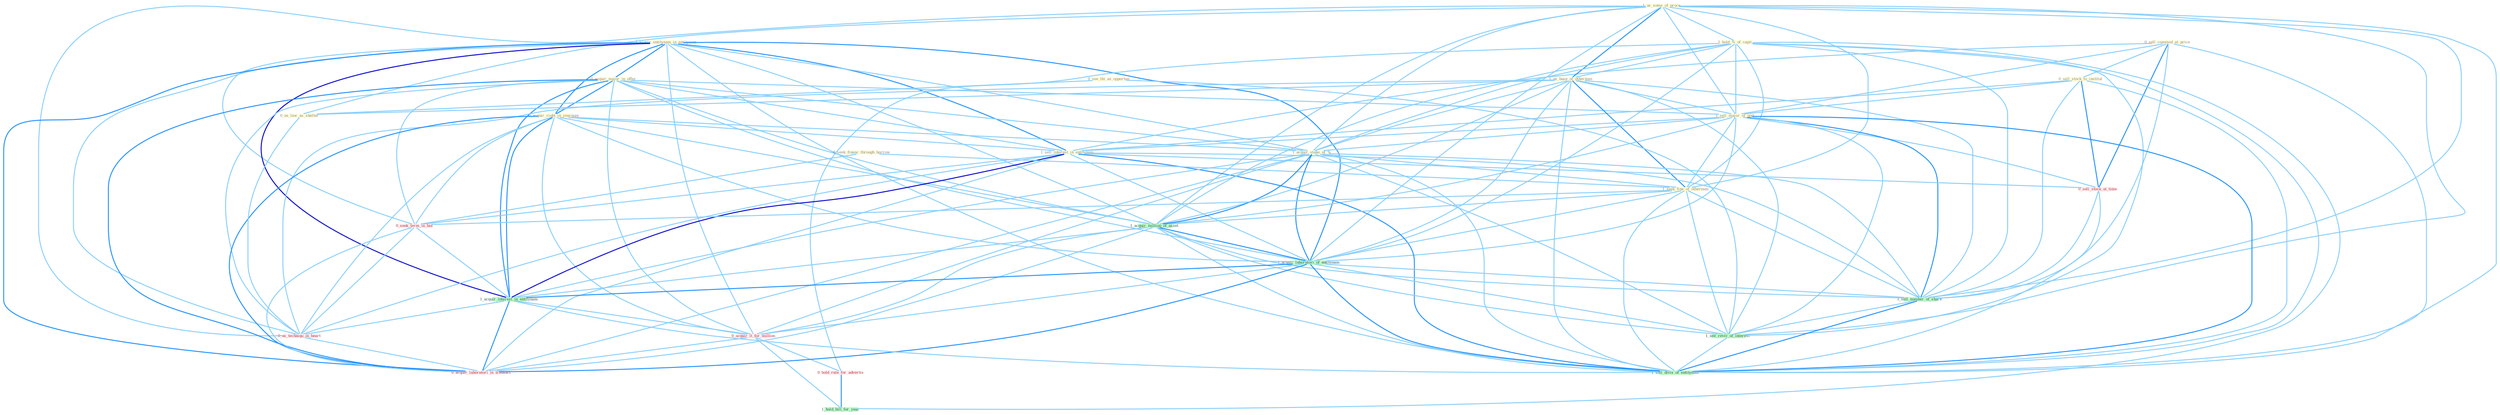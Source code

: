Graph G{ 
    node
    [shape=polygon,style=filled,width=.5,height=.06,color="#BDFCC9",fixedsize=true,fontsize=4,
    fontcolor="#2f4f4f"];
    {node
    [color="#ffffe0", fontcolor="#8b7d6b"] "0_sell_commod_at_price " "0_sell_stock_to_institut " "1_us_some_of_proce " "1_acquir_entitynam_in_entitynam " "0_acquir_major_in_offer " "1_hold_%_of_capit " "1_us_base_of_othernum " "1_sell_major_of_unit " "0_acquir_right_in_yearnum " "0_see_thi_as_opportun " "0_us_law_as_shelter " "1_sell_interest_in_entitynam " "0_seek_financ_through_borrow " "1_acquir_stake_of_% " "1_seek_fine_of_othernum "}
{node [color="#fff0f5", fontcolor="#b22222"] "0_seek_term_in_bid " "0_us_techniqu_in_heart " "0_acquir_it_for_million " "0_hold_rate_for_advertis " "0_acquir_laboratori_in_transact " "0_sell_stock_at_time "}
edge [color="#B0E2FF"];

	"0_sell_commod_at_price " -- "0_sell_stock_to_institut " [w="1", color="#87cefa" ];
	"0_sell_commod_at_price " -- "1_sell_major_of_unit " [w="1", color="#87cefa" ];
	"0_sell_commod_at_price " -- "1_sell_interest_in_entitynam " [w="1", color="#87cefa" ];
	"0_sell_commod_at_price " -- "0_sell_stock_at_time " [w="2", color="#1e90ff" , len=0.8];
	"0_sell_commod_at_price " -- "1_sell_number_of_share " [w="1", color="#87cefa" ];
	"0_sell_commod_at_price " -- "1_sell_divis_of_entitynam " [w="1", color="#87cefa" ];
	"0_sell_stock_to_institut " -- "1_sell_major_of_unit " [w="1", color="#87cefa" ];
	"0_sell_stock_to_institut " -- "1_sell_interest_in_entitynam " [w="1", color="#87cefa" ];
	"0_sell_stock_to_institut " -- "0_sell_stock_at_time " [w="2", color="#1e90ff" , len=0.8];
	"0_sell_stock_to_institut " -- "1_sell_number_of_share " [w="1", color="#87cefa" ];
	"0_sell_stock_to_institut " -- "1_sell_divis_of_entitynam " [w="1", color="#87cefa" ];
	"1_us_some_of_proce " -- "1_hold_%_of_capit " [w="1", color="#87cefa" ];
	"1_us_some_of_proce " -- "1_us_base_of_othernum " [w="2", color="#1e90ff" , len=0.8];
	"1_us_some_of_proce " -- "1_sell_major_of_unit " [w="1", color="#87cefa" ];
	"1_us_some_of_proce " -- "0_us_law_as_shelter " [w="1", color="#87cefa" ];
	"1_us_some_of_proce " -- "1_acquir_stake_of_% " [w="1", color="#87cefa" ];
	"1_us_some_of_proce " -- "1_seek_fine_of_othernum " [w="1", color="#87cefa" ];
	"1_us_some_of_proce " -- "1_acquir_million_of_asset " [w="1", color="#87cefa" ];
	"1_us_some_of_proce " -- "1_acquir_laboratori_of_entitynam " [w="1", color="#87cefa" ];
	"1_us_some_of_proce " -- "0_us_techniqu_in_heart " [w="1", color="#87cefa" ];
	"1_us_some_of_proce " -- "1_sell_number_of_share " [w="1", color="#87cefa" ];
	"1_us_some_of_proce " -- "1_see_reviv_of_interest " [w="1", color="#87cefa" ];
	"1_us_some_of_proce " -- "1_sell_divis_of_entitynam " [w="1", color="#87cefa" ];
	"1_acquir_entitynam_in_entitynam " -- "0_acquir_major_in_offer " [w="2", color="#1e90ff" , len=0.8];
	"1_acquir_entitynam_in_entitynam " -- "0_acquir_right_in_yearnum " [w="2", color="#1e90ff" , len=0.8];
	"1_acquir_entitynam_in_entitynam " -- "1_sell_interest_in_entitynam " [w="2", color="#1e90ff" , len=0.8];
	"1_acquir_entitynam_in_entitynam " -- "1_acquir_stake_of_% " [w="1", color="#87cefa" ];
	"1_acquir_entitynam_in_entitynam " -- "1_acquir_million_of_asset " [w="1", color="#87cefa" ];
	"1_acquir_entitynam_in_entitynam " -- "1_acquir_laboratori_of_entitynam " [w="2", color="#1e90ff" , len=0.8];
	"1_acquir_entitynam_in_entitynam " -- "0_seek_term_in_bid " [w="1", color="#87cefa" ];
	"1_acquir_entitynam_in_entitynam " -- "1_acquir_interest_in_entitynam " [w="3", color="#0000cd" , len=0.6];
	"1_acquir_entitynam_in_entitynam " -- "0_us_techniqu_in_heart " [w="1", color="#87cefa" ];
	"1_acquir_entitynam_in_entitynam " -- "0_acquir_it_for_million " [w="1", color="#87cefa" ];
	"1_acquir_entitynam_in_entitynam " -- "0_acquir_laboratori_in_transact " [w="2", color="#1e90ff" , len=0.8];
	"1_acquir_entitynam_in_entitynam " -- "1_sell_divis_of_entitynam " [w="1", color="#87cefa" ];
	"0_acquir_major_in_offer " -- "1_sell_major_of_unit " [w="1", color="#87cefa" ];
	"0_acquir_major_in_offer " -- "0_acquir_right_in_yearnum " [w="2", color="#1e90ff" , len=0.8];
	"0_acquir_major_in_offer " -- "1_sell_interest_in_entitynam " [w="1", color="#87cefa" ];
	"0_acquir_major_in_offer " -- "1_acquir_stake_of_% " [w="1", color="#87cefa" ];
	"0_acquir_major_in_offer " -- "1_acquir_million_of_asset " [w="1", color="#87cefa" ];
	"0_acquir_major_in_offer " -- "1_acquir_laboratori_of_entitynam " [w="1", color="#87cefa" ];
	"0_acquir_major_in_offer " -- "0_seek_term_in_bid " [w="1", color="#87cefa" ];
	"0_acquir_major_in_offer " -- "1_acquir_interest_in_entitynam " [w="2", color="#1e90ff" , len=0.8];
	"0_acquir_major_in_offer " -- "0_us_techniqu_in_heart " [w="1", color="#87cefa" ];
	"0_acquir_major_in_offer " -- "0_acquir_it_for_million " [w="1", color="#87cefa" ];
	"0_acquir_major_in_offer " -- "0_acquir_laboratori_in_transact " [w="2", color="#1e90ff" , len=0.8];
	"1_hold_%_of_capit " -- "1_us_base_of_othernum " [w="1", color="#87cefa" ];
	"1_hold_%_of_capit " -- "1_sell_major_of_unit " [w="1", color="#87cefa" ];
	"1_hold_%_of_capit " -- "1_acquir_stake_of_% " [w="1", color="#87cefa" ];
	"1_hold_%_of_capit " -- "1_seek_fine_of_othernum " [w="1", color="#87cefa" ];
	"1_hold_%_of_capit " -- "1_acquir_million_of_asset " [w="1", color="#87cefa" ];
	"1_hold_%_of_capit " -- "1_acquir_laboratori_of_entitynam " [w="1", color="#87cefa" ];
	"1_hold_%_of_capit " -- "0_hold_rate_for_advertis " [w="1", color="#87cefa" ];
	"1_hold_%_of_capit " -- "1_sell_number_of_share " [w="1", color="#87cefa" ];
	"1_hold_%_of_capit " -- "1_see_reviv_of_interest " [w="1", color="#87cefa" ];
	"1_hold_%_of_capit " -- "1_hold_bill_for_year " [w="1", color="#87cefa" ];
	"1_hold_%_of_capit " -- "1_sell_divis_of_entitynam " [w="1", color="#87cefa" ];
	"1_us_base_of_othernum " -- "1_sell_major_of_unit " [w="1", color="#87cefa" ];
	"1_us_base_of_othernum " -- "0_us_law_as_shelter " [w="1", color="#87cefa" ];
	"1_us_base_of_othernum " -- "1_acquir_stake_of_% " [w="1", color="#87cefa" ];
	"1_us_base_of_othernum " -- "1_seek_fine_of_othernum " [w="2", color="#1e90ff" , len=0.8];
	"1_us_base_of_othernum " -- "1_acquir_million_of_asset " [w="1", color="#87cefa" ];
	"1_us_base_of_othernum " -- "1_acquir_laboratori_of_entitynam " [w="1", color="#87cefa" ];
	"1_us_base_of_othernum " -- "0_us_techniqu_in_heart " [w="1", color="#87cefa" ];
	"1_us_base_of_othernum " -- "1_sell_number_of_share " [w="1", color="#87cefa" ];
	"1_us_base_of_othernum " -- "1_see_reviv_of_interest " [w="1", color="#87cefa" ];
	"1_us_base_of_othernum " -- "1_sell_divis_of_entitynam " [w="1", color="#87cefa" ];
	"1_sell_major_of_unit " -- "1_sell_interest_in_entitynam " [w="1", color="#87cefa" ];
	"1_sell_major_of_unit " -- "1_acquir_stake_of_% " [w="1", color="#87cefa" ];
	"1_sell_major_of_unit " -- "1_seek_fine_of_othernum " [w="1", color="#87cefa" ];
	"1_sell_major_of_unit " -- "1_acquir_million_of_asset " [w="1", color="#87cefa" ];
	"1_sell_major_of_unit " -- "1_acquir_laboratori_of_entitynam " [w="1", color="#87cefa" ];
	"1_sell_major_of_unit " -- "0_sell_stock_at_time " [w="1", color="#87cefa" ];
	"1_sell_major_of_unit " -- "1_sell_number_of_share " [w="2", color="#1e90ff" , len=0.8];
	"1_sell_major_of_unit " -- "1_see_reviv_of_interest " [w="1", color="#87cefa" ];
	"1_sell_major_of_unit " -- "1_sell_divis_of_entitynam " [w="2", color="#1e90ff" , len=0.8];
	"0_acquir_right_in_yearnum " -- "1_sell_interest_in_entitynam " [w="1", color="#87cefa" ];
	"0_acquir_right_in_yearnum " -- "1_acquir_stake_of_% " [w="1", color="#87cefa" ];
	"0_acquir_right_in_yearnum " -- "1_acquir_million_of_asset " [w="1", color="#87cefa" ];
	"0_acquir_right_in_yearnum " -- "1_acquir_laboratori_of_entitynam " [w="1", color="#87cefa" ];
	"0_acquir_right_in_yearnum " -- "0_seek_term_in_bid " [w="1", color="#87cefa" ];
	"0_acquir_right_in_yearnum " -- "1_acquir_interest_in_entitynam " [w="2", color="#1e90ff" , len=0.8];
	"0_acquir_right_in_yearnum " -- "0_us_techniqu_in_heart " [w="1", color="#87cefa" ];
	"0_acquir_right_in_yearnum " -- "0_acquir_it_for_million " [w="1", color="#87cefa" ];
	"0_acquir_right_in_yearnum " -- "0_acquir_laboratori_in_transact " [w="2", color="#1e90ff" , len=0.8];
	"0_see_thi_as_opportun " -- "0_us_law_as_shelter " [w="1", color="#87cefa" ];
	"0_see_thi_as_opportun " -- "1_see_reviv_of_interest " [w="1", color="#87cefa" ];
	"0_us_law_as_shelter " -- "0_us_techniqu_in_heart " [w="1", color="#87cefa" ];
	"1_sell_interest_in_entitynam " -- "1_acquir_laboratori_of_entitynam " [w="1", color="#87cefa" ];
	"1_sell_interest_in_entitynam " -- "0_seek_term_in_bid " [w="1", color="#87cefa" ];
	"1_sell_interest_in_entitynam " -- "1_acquir_interest_in_entitynam " [w="3", color="#0000cd" , len=0.6];
	"1_sell_interest_in_entitynam " -- "0_us_techniqu_in_heart " [w="1", color="#87cefa" ];
	"1_sell_interest_in_entitynam " -- "0_acquir_laboratori_in_transact " [w="1", color="#87cefa" ];
	"1_sell_interest_in_entitynam " -- "0_sell_stock_at_time " [w="1", color="#87cefa" ];
	"1_sell_interest_in_entitynam " -- "1_sell_number_of_share " [w="1", color="#87cefa" ];
	"1_sell_interest_in_entitynam " -- "1_sell_divis_of_entitynam " [w="2", color="#1e90ff" , len=0.8];
	"0_seek_financ_through_borrow " -- "1_seek_fine_of_othernum " [w="1", color="#87cefa" ];
	"0_seek_financ_through_borrow " -- "0_seek_term_in_bid " [w="1", color="#87cefa" ];
	"1_acquir_stake_of_% " -- "1_seek_fine_of_othernum " [w="1", color="#87cefa" ];
	"1_acquir_stake_of_% " -- "1_acquir_million_of_asset " [w="2", color="#1e90ff" , len=0.8];
	"1_acquir_stake_of_% " -- "1_acquir_laboratori_of_entitynam " [w="2", color="#1e90ff" , len=0.8];
	"1_acquir_stake_of_% " -- "1_acquir_interest_in_entitynam " [w="1", color="#87cefa" ];
	"1_acquir_stake_of_% " -- "0_acquir_it_for_million " [w="1", color="#87cefa" ];
	"1_acquir_stake_of_% " -- "0_acquir_laboratori_in_transact " [w="1", color="#87cefa" ];
	"1_acquir_stake_of_% " -- "1_sell_number_of_share " [w="1", color="#87cefa" ];
	"1_acquir_stake_of_% " -- "1_see_reviv_of_interest " [w="1", color="#87cefa" ];
	"1_acquir_stake_of_% " -- "1_sell_divis_of_entitynam " [w="1", color="#87cefa" ];
	"1_seek_fine_of_othernum " -- "1_acquir_million_of_asset " [w="1", color="#87cefa" ];
	"1_seek_fine_of_othernum " -- "1_acquir_laboratori_of_entitynam " [w="1", color="#87cefa" ];
	"1_seek_fine_of_othernum " -- "0_seek_term_in_bid " [w="1", color="#87cefa" ];
	"1_seek_fine_of_othernum " -- "1_sell_number_of_share " [w="1", color="#87cefa" ];
	"1_seek_fine_of_othernum " -- "1_see_reviv_of_interest " [w="1", color="#87cefa" ];
	"1_seek_fine_of_othernum " -- "1_sell_divis_of_entitynam " [w="1", color="#87cefa" ];
	"1_acquir_million_of_asset " -- "1_acquir_laboratori_of_entitynam " [w="2", color="#1e90ff" , len=0.8];
	"1_acquir_million_of_asset " -- "1_acquir_interest_in_entitynam " [w="1", color="#87cefa" ];
	"1_acquir_million_of_asset " -- "0_acquir_it_for_million " [w="1", color="#87cefa" ];
	"1_acquir_million_of_asset " -- "0_acquir_laboratori_in_transact " [w="1", color="#87cefa" ];
	"1_acquir_million_of_asset " -- "1_sell_number_of_share " [w="1", color="#87cefa" ];
	"1_acquir_million_of_asset " -- "1_see_reviv_of_interest " [w="1", color="#87cefa" ];
	"1_acquir_million_of_asset " -- "1_sell_divis_of_entitynam " [w="1", color="#87cefa" ];
	"1_acquir_laboratori_of_entitynam " -- "1_acquir_interest_in_entitynam " [w="2", color="#1e90ff" , len=0.8];
	"1_acquir_laboratori_of_entitynam " -- "0_acquir_it_for_million " [w="1", color="#87cefa" ];
	"1_acquir_laboratori_of_entitynam " -- "0_acquir_laboratori_in_transact " [w="2", color="#1e90ff" , len=0.8];
	"1_acquir_laboratori_of_entitynam " -- "1_sell_number_of_share " [w="1", color="#87cefa" ];
	"1_acquir_laboratori_of_entitynam " -- "1_see_reviv_of_interest " [w="1", color="#87cefa" ];
	"1_acquir_laboratori_of_entitynam " -- "1_sell_divis_of_entitynam " [w="2", color="#1e90ff" , len=0.8];
	"0_seek_term_in_bid " -- "1_acquir_interest_in_entitynam " [w="1", color="#87cefa" ];
	"0_seek_term_in_bid " -- "0_us_techniqu_in_heart " [w="1", color="#87cefa" ];
	"0_seek_term_in_bid " -- "0_acquir_laboratori_in_transact " [w="1", color="#87cefa" ];
	"1_acquir_interest_in_entitynam " -- "0_us_techniqu_in_heart " [w="1", color="#87cefa" ];
	"1_acquir_interest_in_entitynam " -- "0_acquir_it_for_million " [w="1", color="#87cefa" ];
	"1_acquir_interest_in_entitynam " -- "0_acquir_laboratori_in_transact " [w="2", color="#1e90ff" , len=0.8];
	"1_acquir_interest_in_entitynam " -- "1_sell_divis_of_entitynam " [w="1", color="#87cefa" ];
	"0_us_techniqu_in_heart " -- "0_acquir_laboratori_in_transact " [w="1", color="#87cefa" ];
	"0_acquir_it_for_million " -- "0_hold_rate_for_advertis " [w="1", color="#87cefa" ];
	"0_acquir_it_for_million " -- "0_acquir_laboratori_in_transact " [w="1", color="#87cefa" ];
	"0_acquir_it_for_million " -- "1_hold_bill_for_year " [w="1", color="#87cefa" ];
	"0_hold_rate_for_advertis " -- "1_hold_bill_for_year " [w="2", color="#1e90ff" , len=0.8];
	"0_sell_stock_at_time " -- "1_sell_number_of_share " [w="1", color="#87cefa" ];
	"0_sell_stock_at_time " -- "1_sell_divis_of_entitynam " [w="1", color="#87cefa" ];
	"1_sell_number_of_share " -- "1_see_reviv_of_interest " [w="1", color="#87cefa" ];
	"1_sell_number_of_share " -- "1_sell_divis_of_entitynam " [w="2", color="#1e90ff" , len=0.8];
	"1_see_reviv_of_interest " -- "1_sell_divis_of_entitynam " [w="1", color="#87cefa" ];
}